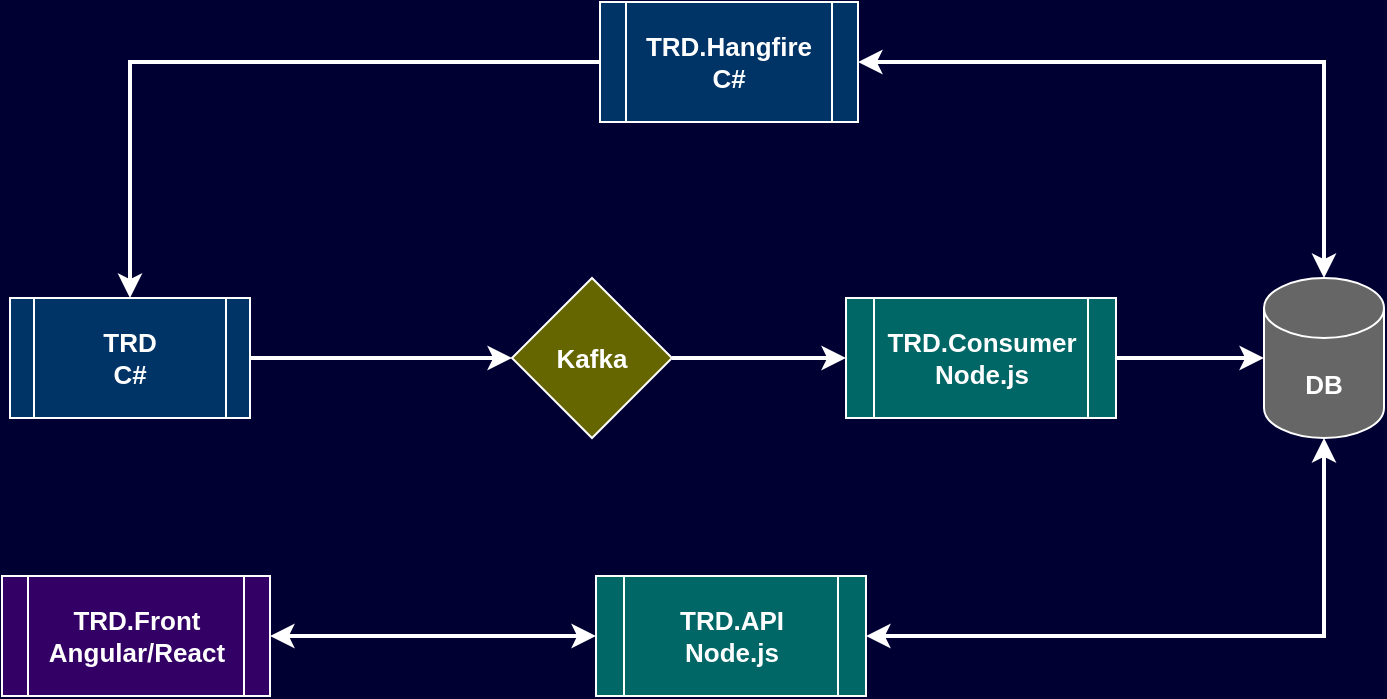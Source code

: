<mxfile version="20.2.8" type="device"><diagram id="a8Vlf_H9zKxuZyj8KiOk" name="Página-1"><mxGraphModel dx="847" dy="563" grid="0" gridSize="10" guides="1" tooltips="1" connect="1" arrows="1" fold="1" page="1" pageScale="1" pageWidth="1169" pageHeight="827" background="#000033" math="0" shadow="0"><root><mxCell id="0"/><mxCell id="1" parent="0"/><mxCell id="x1b_uofk1zlnIiIWYbcr-7" style="edgeStyle=orthogonalEdgeStyle;rounded=0;orthogonalLoop=1;jettySize=auto;html=1;entryX=0;entryY=0.5;entryDx=0;entryDy=0;fontFamily=Helvetica;fontSize=13;fontColor=#FFFFFF;strokeColor=#FFFFFF;strokeWidth=2;" edge="1" parent="1" source="x1b_uofk1zlnIiIWYbcr-1" target="x1b_uofk1zlnIiIWYbcr-6"><mxGeometry relative="1" as="geometry"/></mxCell><mxCell id="x1b_uofk1zlnIiIWYbcr-1" value="TRD&lt;br style=&quot;font-size: 13px;&quot;&gt;C#" style="shape=process;whiteSpace=wrap;html=1;backgroundOutline=1;strokeColor=#FFFFFF;fillColor=#003366;fontStyle=1;fontColor=#FFFFFF;fontFamily=Helvetica;fontSize=13;" vertex="1" parent="1"><mxGeometry x="99" y="371" width="120" height="60" as="geometry"/></mxCell><mxCell id="x1b_uofk1zlnIiIWYbcr-9" style="edgeStyle=orthogonalEdgeStyle;rounded=0;orthogonalLoop=1;jettySize=auto;html=1;entryX=0;entryY=0.5;entryDx=0;entryDy=0;entryPerimeter=0;strokeColor=#FFFFFF;strokeWidth=2;fontFamily=Helvetica;fontSize=13;fontColor=#FFFFFF;" edge="1" parent="1" source="x1b_uofk1zlnIiIWYbcr-2" target="x1b_uofk1zlnIiIWYbcr-5"><mxGeometry relative="1" as="geometry"/></mxCell><mxCell id="x1b_uofk1zlnIiIWYbcr-2" value="TRD.Consumer&lt;br style=&quot;font-size: 13px;&quot;&gt;Node.js" style="shape=process;whiteSpace=wrap;html=1;backgroundOutline=1;strokeColor=#FFFFFF;fillColor=#006666;fontStyle=1;fontColor=#FFFFFF;fontFamily=Helvetica;fontSize=13;" vertex="1" parent="1"><mxGeometry x="517" y="371" width="135" height="60" as="geometry"/></mxCell><mxCell id="x1b_uofk1zlnIiIWYbcr-12" style="edgeStyle=orthogonalEdgeStyle;rounded=0;orthogonalLoop=1;jettySize=auto;html=1;entryX=0.5;entryY=1;entryDx=0;entryDy=0;entryPerimeter=0;strokeColor=#FFFFFF;strokeWidth=2;fontFamily=Helvetica;fontSize=13;fontColor=#FFFFFF;startArrow=classic;startFill=1;" edge="1" parent="1" source="x1b_uofk1zlnIiIWYbcr-3" target="x1b_uofk1zlnIiIWYbcr-5"><mxGeometry relative="1" as="geometry"/></mxCell><mxCell id="x1b_uofk1zlnIiIWYbcr-3" value="TRD.API&lt;br style=&quot;font-size: 13px;&quot;&gt;Node.js" style="shape=process;whiteSpace=wrap;html=1;backgroundOutline=1;strokeColor=#FFFFFF;fillColor=#006666;fontStyle=1;fontColor=#FFFFFF;fontFamily=Helvetica;fontSize=13;" vertex="1" parent="1"><mxGeometry x="392" y="510" width="135" height="60" as="geometry"/></mxCell><mxCell id="x1b_uofk1zlnIiIWYbcr-10" style="edgeStyle=orthogonalEdgeStyle;rounded=0;orthogonalLoop=1;jettySize=auto;html=1;strokeColor=#FFFFFF;strokeWidth=2;fontFamily=Helvetica;fontSize=13;fontColor=#FFFFFF;startArrow=classic;startFill=1;" edge="1" parent="1" source="x1b_uofk1zlnIiIWYbcr-4" target="x1b_uofk1zlnIiIWYbcr-5"><mxGeometry relative="1" as="geometry"/></mxCell><mxCell id="x1b_uofk1zlnIiIWYbcr-11" style="edgeStyle=orthogonalEdgeStyle;rounded=0;orthogonalLoop=1;jettySize=auto;html=1;strokeColor=#FFFFFF;strokeWidth=2;fontFamily=Helvetica;fontSize=13;fontColor=#FFFFFF;startArrow=none;startFill=0;" edge="1" parent="1" source="x1b_uofk1zlnIiIWYbcr-4" target="x1b_uofk1zlnIiIWYbcr-1"><mxGeometry relative="1" as="geometry"/></mxCell><mxCell id="x1b_uofk1zlnIiIWYbcr-4" value="TRD.Hangfire&lt;br style=&quot;font-size: 13px;&quot;&gt;C#" style="shape=process;whiteSpace=wrap;html=1;backgroundOutline=1;strokeColor=#FFFFFF;fillColor=#003366;fontStyle=1;fontColor=#FFFFFF;fontFamily=Helvetica;fontSize=13;" vertex="1" parent="1"><mxGeometry x="394" y="223" width="129" height="60" as="geometry"/></mxCell><mxCell id="x1b_uofk1zlnIiIWYbcr-5" value="DB" style="shape=cylinder3;whiteSpace=wrap;html=1;boundedLbl=1;backgroundOutline=1;size=15;strokeColor=#FFFFFF;fontFamily=Helvetica;fontSize=13;fontColor=#FFFFFF;fillColor=#666666;fontStyle=1" vertex="1" parent="1"><mxGeometry x="726" y="361" width="60" height="80" as="geometry"/></mxCell><mxCell id="x1b_uofk1zlnIiIWYbcr-8" style="edgeStyle=orthogonalEdgeStyle;rounded=0;orthogonalLoop=1;jettySize=auto;html=1;entryX=0;entryY=0.5;entryDx=0;entryDy=0;strokeColor=#FFFFFF;strokeWidth=2;fontFamily=Helvetica;fontSize=13;fontColor=#FFFFFF;" edge="1" parent="1" source="x1b_uofk1zlnIiIWYbcr-6" target="x1b_uofk1zlnIiIWYbcr-2"><mxGeometry relative="1" as="geometry"/></mxCell><mxCell id="x1b_uofk1zlnIiIWYbcr-6" value="Kafka" style="rhombus;whiteSpace=wrap;html=1;strokeColor=#FFFFFF;fontFamily=Helvetica;fontSize=13;fontColor=#FFFFFF;fillColor=#666600;fontStyle=1" vertex="1" parent="1"><mxGeometry x="350" y="361" width="80" height="80" as="geometry"/></mxCell><mxCell id="x1b_uofk1zlnIiIWYbcr-14" style="edgeStyle=orthogonalEdgeStyle;rounded=0;orthogonalLoop=1;jettySize=auto;html=1;entryX=0;entryY=0.5;entryDx=0;entryDy=0;strokeColor=#FFFFFF;strokeWidth=2;fontFamily=Helvetica;fontSize=13;fontColor=#FFFFFF;startArrow=classic;startFill=1;endArrow=classic;endFill=1;" edge="1" parent="1" source="x1b_uofk1zlnIiIWYbcr-13" target="x1b_uofk1zlnIiIWYbcr-3"><mxGeometry relative="1" as="geometry"/></mxCell><mxCell id="x1b_uofk1zlnIiIWYbcr-13" value="TRD.Front&lt;br&gt;Angular/React" style="shape=process;whiteSpace=wrap;html=1;backgroundOutline=1;strokeColor=#FFFFFF;fontFamily=Helvetica;fontSize=13;fontColor=#FFFFFF;fillColor=#330066;fontStyle=1" vertex="1" parent="1"><mxGeometry x="95" y="510" width="134" height="60" as="geometry"/></mxCell></root></mxGraphModel></diagram></mxfile>